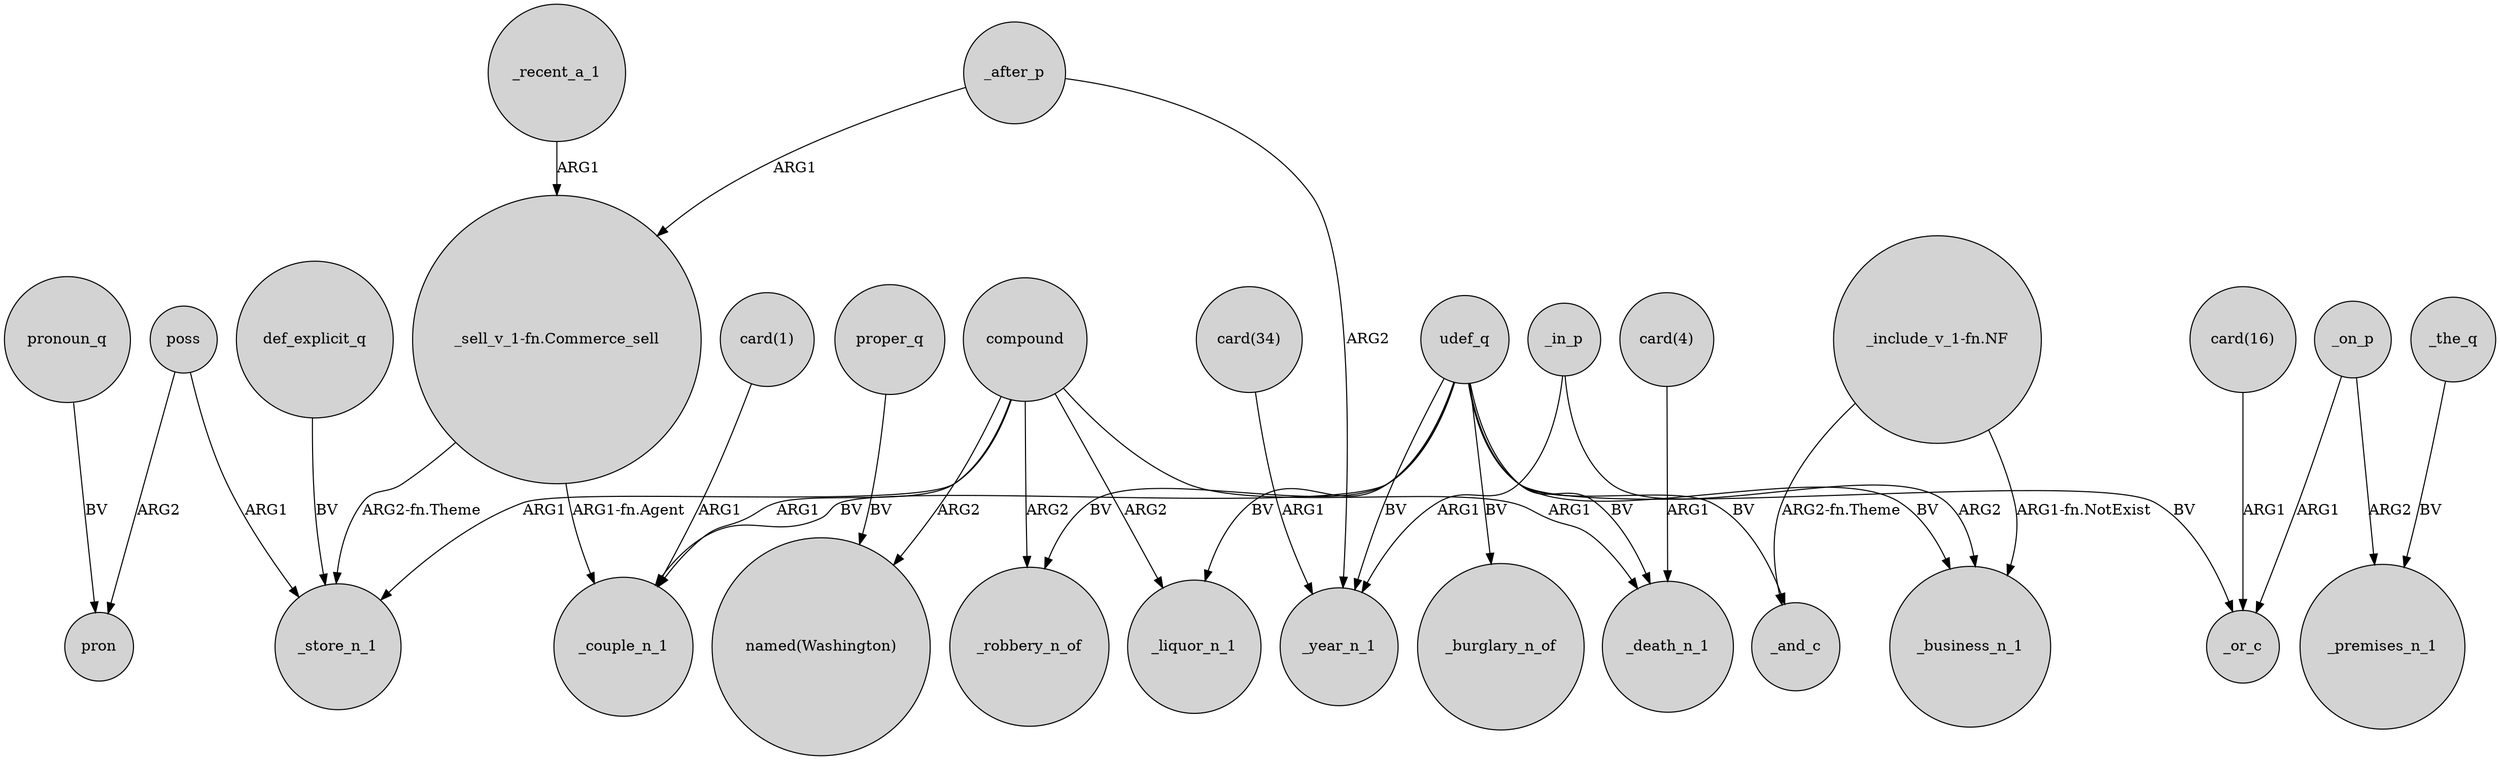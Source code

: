 digraph {
	node [shape=circle style=filled]
	compound -> _couple_n_1 [label=ARG1]
	_on_p -> _or_c [label=ARG1]
	_on_p -> _premises_n_1 [label=ARG2]
	poss -> _store_n_1 [label=ARG1]
	"card(4)" -> _death_n_1 [label=ARG1]
	poss -> pron [label=ARG2]
	compound -> _store_n_1 [label=ARG1]
	"card(1)" -> _couple_n_1 [label=ARG1]
	"_sell_v_1-fn.Commerce_sell" -> _store_n_1 [label="ARG2-fn.Theme"]
	_in_p -> _year_n_1 [label=ARG1]
	_the_q -> _premises_n_1 [label=BV]
	udef_q -> _robbery_n_of [label=BV]
	_in_p -> _business_n_1 [label=ARG2]
	udef_q -> _or_c [label=BV]
	compound -> _death_n_1 [label=ARG1]
	proper_q -> "named(Washington)" [label=BV]
	pronoun_q -> pron [label=BV]
	_after_p -> _year_n_1 [label=ARG2]
	compound -> _robbery_n_of [label=ARG2]
	"card(16)" -> _or_c [label=ARG1]
	_recent_a_1 -> "_sell_v_1-fn.Commerce_sell" [label=ARG1]
	_after_p -> "_sell_v_1-fn.Commerce_sell" [label=ARG1]
	udef_q -> _couple_n_1 [label=BV]
	"_include_v_1-fn.NF" -> _and_c [label="ARG2-fn.Theme"]
	udef_q -> _burglary_n_of [label=BV]
	"_include_v_1-fn.NF" -> _business_n_1 [label="ARG1-fn.NotExist"]
	udef_q -> _death_n_1 [label=BV]
	udef_q -> _business_n_1 [label=BV]
	udef_q -> _year_n_1 [label=BV]
	compound -> "named(Washington)" [label=ARG2]
	udef_q -> _liquor_n_1 [label=BV]
	"_sell_v_1-fn.Commerce_sell" -> _couple_n_1 [label="ARG1-fn.Agent"]
	def_explicit_q -> _store_n_1 [label=BV]
	udef_q -> _and_c [label=BV]
	"card(34)" -> _year_n_1 [label=ARG1]
	compound -> _liquor_n_1 [label=ARG2]
}
